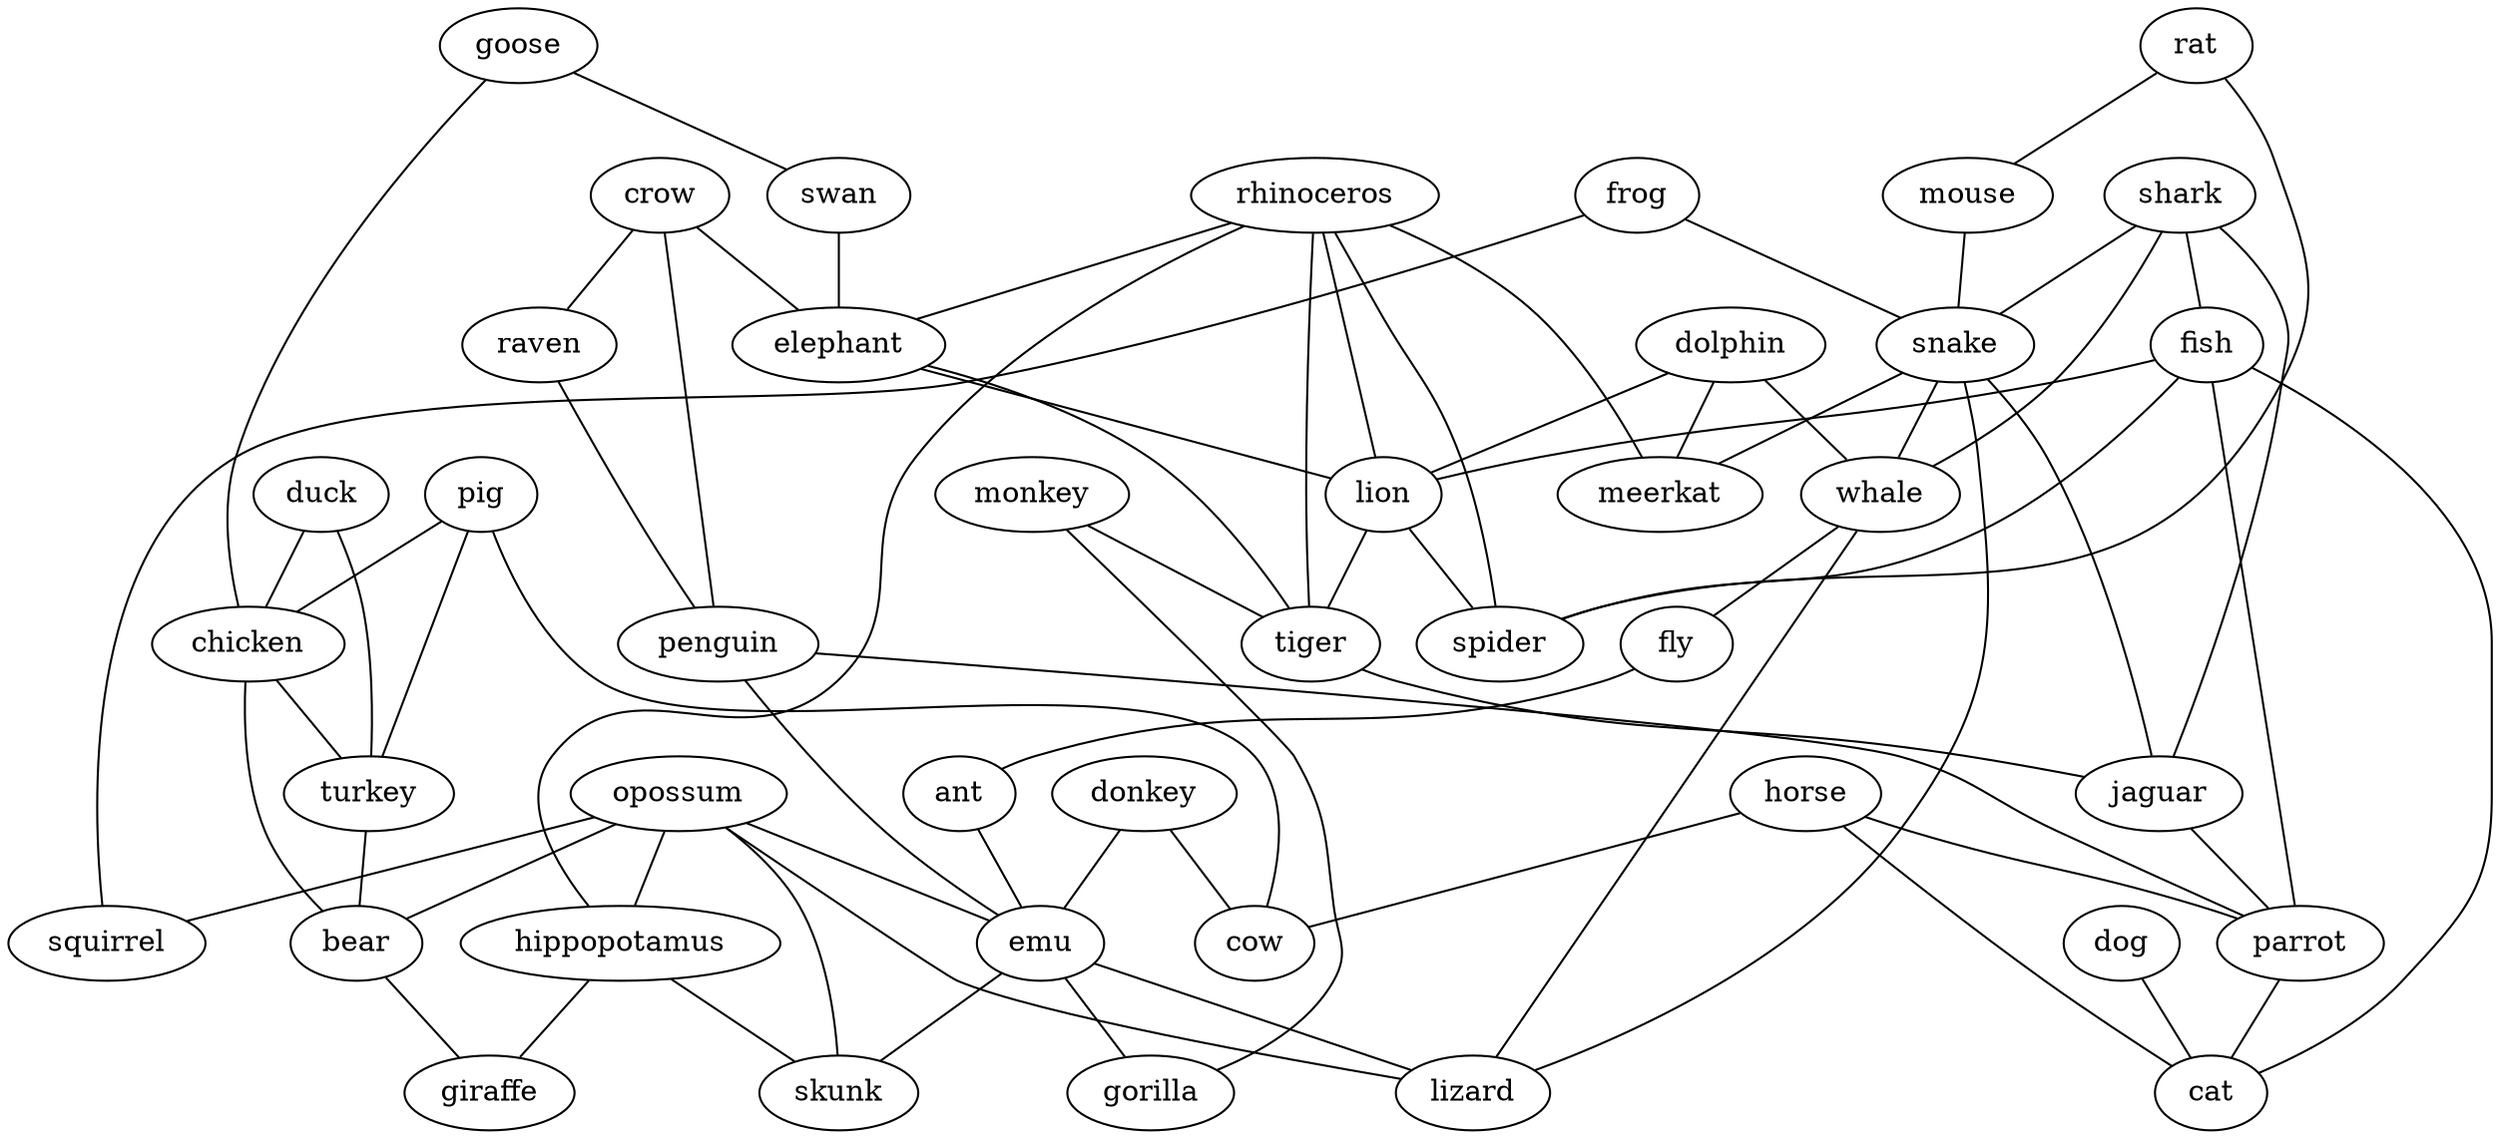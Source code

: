 strict graph G {
donkey;
crow;
dolphin;
shark;
pig;
goose;
rat;
duck;
mouse;
swan;
frog;
rhinoceros;
opossum;
monkey;
elephant;
chicken;
hippopotamus;
fish;
raven;
turkey;
squirrel;
lion;
horse;
bear;
spider;
tiger;
giraffe;
snake;
whale;
penguin;
fly;
ant;
jaguar;
cow;
parrot;
dog;
cat;
emu;
gorilla;
lizard;
skunk;
meerkat;
donkey -- emu  [weight=1];
donkey -- cow  [weight=1];
crow -- raven  [weight=1];
crow -- elephant  [weight=1];
crow -- penguin  [weight=1];
dolphin -- lion  [weight=1];
dolphin -- whale  [weight=1];
dolphin -- meerkat  [weight=1];
shark -- fish  [weight=1];
shark -- jaguar  [weight=1];
shark -- whale  [weight=1];
shark -- snake  [weight=1];
pig -- turkey  [weight=1];
pig -- chicken  [weight=1];
pig -- cow  [weight=1];
goose -- chicken  [weight=1];
goose -- swan  [weight=1];
rat -- mouse  [weight=1];
rat -- spider  [weight=1];
duck -- turkey  [weight=1];
duck -- chicken  [weight=1];
mouse -- snake  [weight=1];
swan -- elephant  [weight=1];
frog -- squirrel  [weight=1];
frog -- snake  [weight=1];
rhinoceros -- spider  [weight=1];
rhinoceros -- tiger  [weight=1];
rhinoceros -- lion  [weight=1];
rhinoceros -- elephant  [weight=1];
rhinoceros -- meerkat  [weight=1];
rhinoceros -- hippopotamus  [weight=1];
opossum -- squirrel  [weight=1];
opossum -- bear  [weight=1];
opossum -- emu  [weight=1];
opossum -- lizard  [weight=1];
opossum -- skunk  [weight=1];
opossum -- hippopotamus  [weight=1];
monkey -- tiger  [weight=1];
monkey -- gorilla  [weight=1];
elephant -- tiger  [weight=1];
elephant -- lion  [weight=1];
chicken -- turkey  [weight=1];
chicken -- bear  [weight=1];
hippopotamus -- giraffe  [weight=1];
hippopotamus -- skunk  [weight=1];
fish -- parrot  [weight=1];
fish -- spider  [weight=1];
fish -- cat  [weight=1];
fish -- lion  [weight=1];
raven -- penguin  [weight=1];
turkey -- bear  [weight=1];
lion -- tiger  [weight=1];
lion -- spider  [weight=1];
horse -- cow  [weight=1];
horse -- parrot  [weight=1];
horse -- cat  [weight=1];
bear -- giraffe  [weight=1];
tiger -- jaguar  [weight=1];
snake -- jaguar  [weight=1];
snake -- lizard  [weight=1];
snake -- whale  [weight=1];
snake -- meerkat  [weight=1];
whale -- fly  [weight=1];
whale -- lizard  [weight=1];
penguin -- emu  [weight=1];
penguin -- parrot  [weight=1];
fly -- ant  [weight=1];
ant -- emu  [weight=1];
jaguar -- parrot  [weight=1];
parrot -- cat  [weight=1];
dog -- cat  [weight=1];
emu -- gorilla  [weight=1];
emu -- lizard  [weight=1];
emu -- skunk  [weight=1];
}
